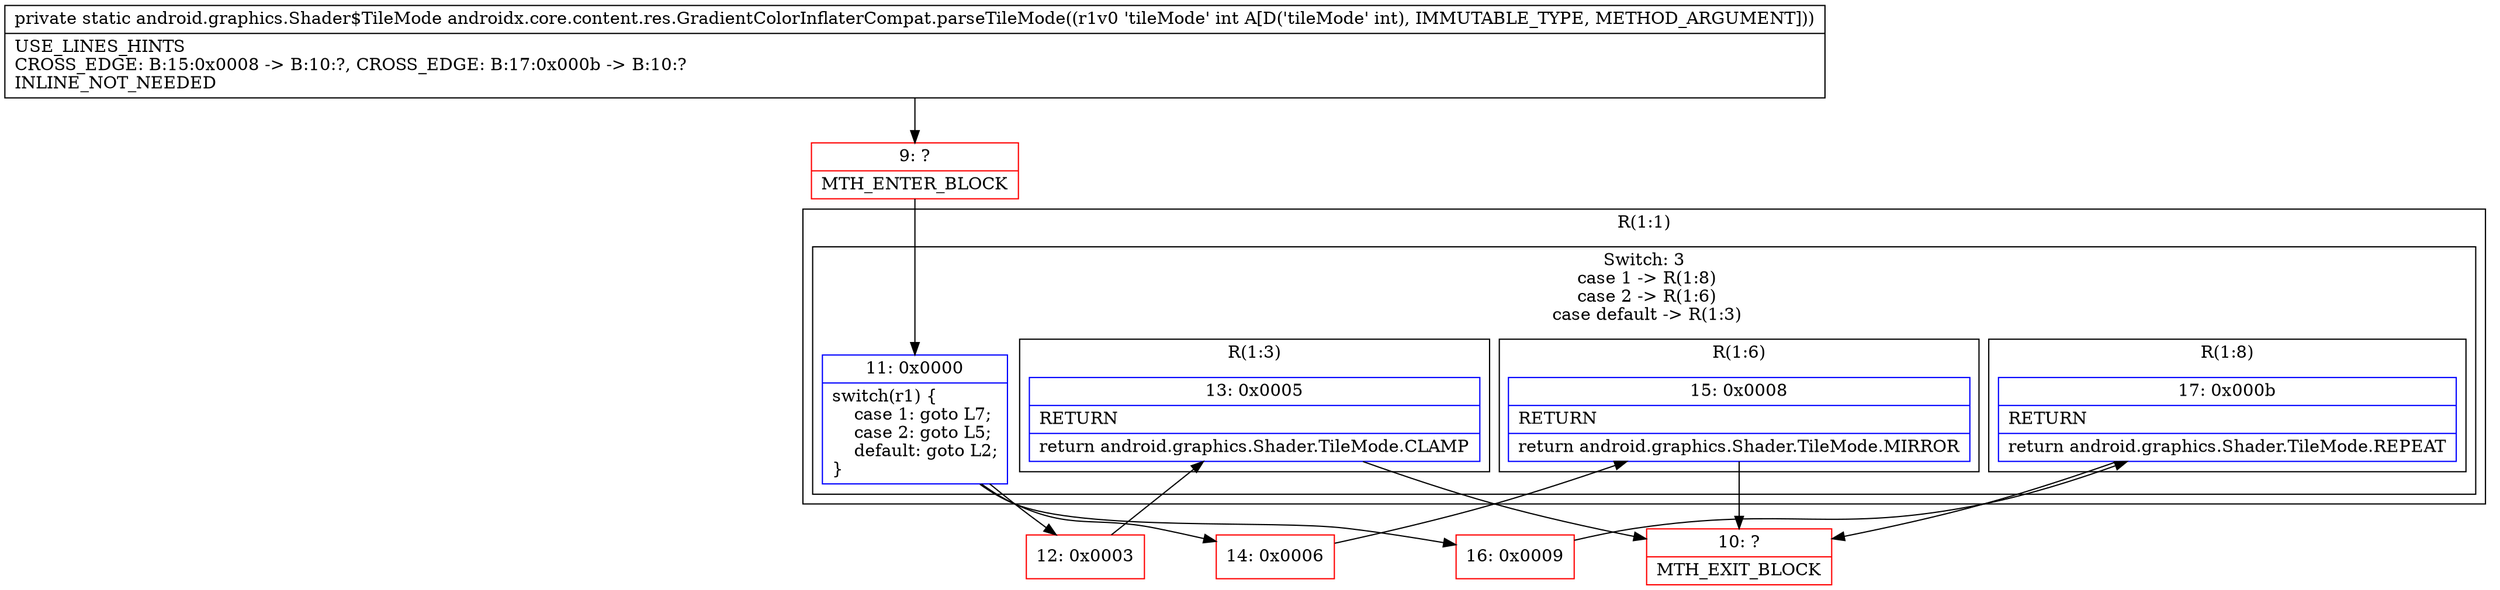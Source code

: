 digraph "CFG forandroidx.core.content.res.GradientColorInflaterCompat.parseTileMode(I)Landroid\/graphics\/Shader$TileMode;" {
subgraph cluster_Region_1702784111 {
label = "R(1:1)";
node [shape=record,color=blue];
subgraph cluster_SwitchRegion_585449629 {
label = "Switch: 3
 case 1 -> R(1:8)
 case 2 -> R(1:6)
 case default -> R(1:3)";
node [shape=record,color=blue];
Node_11 [shape=record,label="{11\:\ 0x0000|switch(r1) \{\l    case 1: goto L7;\l    case 2: goto L5;\l    default: goto L2;\l\}\l}"];
subgraph cluster_Region_182455182 {
label = "R(1:8)";
node [shape=record,color=blue];
Node_17 [shape=record,label="{17\:\ 0x000b|RETURN\l|return android.graphics.Shader.TileMode.REPEAT\l}"];
}
subgraph cluster_Region_1694733928 {
label = "R(1:6)";
node [shape=record,color=blue];
Node_15 [shape=record,label="{15\:\ 0x0008|RETURN\l|return android.graphics.Shader.TileMode.MIRROR\l}"];
}
subgraph cluster_Region_1938330547 {
label = "R(1:3)";
node [shape=record,color=blue];
Node_13 [shape=record,label="{13\:\ 0x0005|RETURN\l|return android.graphics.Shader.TileMode.CLAMP\l}"];
}
}
}
Node_9 [shape=record,color=red,label="{9\:\ ?|MTH_ENTER_BLOCK\l}"];
Node_12 [shape=record,color=red,label="{12\:\ 0x0003}"];
Node_10 [shape=record,color=red,label="{10\:\ ?|MTH_EXIT_BLOCK\l}"];
Node_14 [shape=record,color=red,label="{14\:\ 0x0006}"];
Node_16 [shape=record,color=red,label="{16\:\ 0x0009}"];
MethodNode[shape=record,label="{private static android.graphics.Shader$TileMode androidx.core.content.res.GradientColorInflaterCompat.parseTileMode((r1v0 'tileMode' int A[D('tileMode' int), IMMUTABLE_TYPE, METHOD_ARGUMENT]))  | USE_LINES_HINTS\lCROSS_EDGE: B:15:0x0008 \-\> B:10:?, CROSS_EDGE: B:17:0x000b \-\> B:10:?\lINLINE_NOT_NEEDED\l}"];
MethodNode -> Node_9;Node_11 -> Node_12;
Node_11 -> Node_14;
Node_11 -> Node_16;
Node_17 -> Node_10;
Node_15 -> Node_10;
Node_13 -> Node_10;
Node_9 -> Node_11;
Node_12 -> Node_13;
Node_14 -> Node_15;
Node_16 -> Node_17;
}

